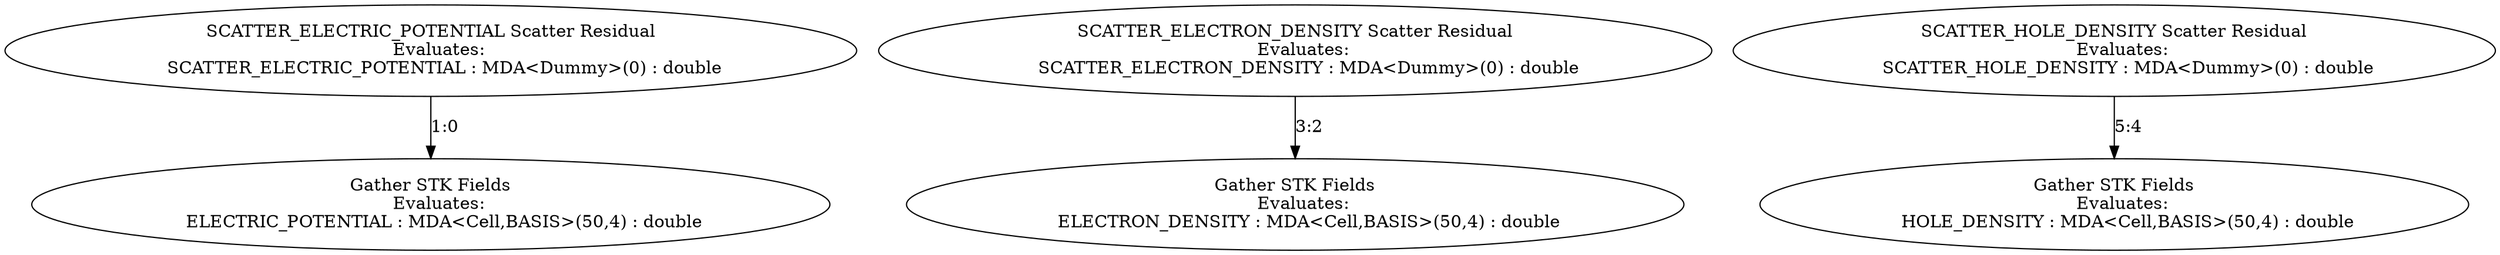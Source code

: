 digraph G {
0 [fontcolor="", label="Gather STK Fields\n   Evaluates:\n     ELECTRIC_POTENTIAL : MDA<Cell,BASIS>(50,4) : double"];
1 [fontcolor="", label="SCATTER_ELECTRIC_POTENTIAL Scatter Residual\n   Evaluates:\n     SCATTER_ELECTRIC_POTENTIAL : MDA<Dummy>(0) : double"];
2 [fontcolor="", label="Gather STK Fields\n   Evaluates:\n     ELECTRON_DENSITY : MDA<Cell,BASIS>(50,4) : double"];
3 [fontcolor="", label="SCATTER_ELECTRON_DENSITY Scatter Residual\n   Evaluates:\n     SCATTER_ELECTRON_DENSITY : MDA<Dummy>(0) : double"];
4 [fontcolor="", label="Gather STK Fields\n   Evaluates:\n     HOLE_DENSITY : MDA<Cell,BASIS>(50,4) : double"];
5 [fontcolor="", label="SCATTER_HOLE_DENSITY Scatter Residual\n   Evaluates:\n     SCATTER_HOLE_DENSITY : MDA<Dummy>(0) : double"];
1->0  [label="1:0"];
3->2  [label="3:2"];
5->4  [label="5:4"];
}
